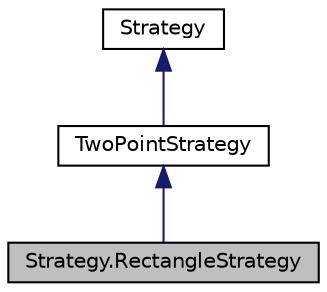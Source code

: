digraph "Strategy.RectangleStrategy"
{
 // LATEX_PDF_SIZE
  edge [fontname="Helvetica",fontsize="10",labelfontname="Helvetica",labelfontsize="10"];
  node [fontname="Helvetica",fontsize="10",shape=record];
  Node1 [label="Strategy.RectangleStrategy",height=0.2,width=0.4,color="black", fillcolor="grey75", style="filled", fontcolor="black",tooltip="Implements the rectangle drawing strategy"];
  Node2 -> Node1 [dir="back",color="midnightblue",fontsize="10",style="solid",fontname="Helvetica"];
  Node2 [label="TwoPointStrategy",height=0.2,width=0.4,color="black", fillcolor="white", style="filled",URL="$class_strategy_1_1_two_point_strategy.html",tooltip="Base class for all shapes that requires 2 points to be drawn"];
  Node3 -> Node2 [dir="back",color="midnightblue",fontsize="10",style="solid",fontname="Helvetica"];
  Node3 [label="Strategy",height=0.2,width=0.4,color="black", fillcolor="white", style="filled",URL="$class_strategy_1_1_strategy.html",tooltip="Base class for each shape strategy."];
}
